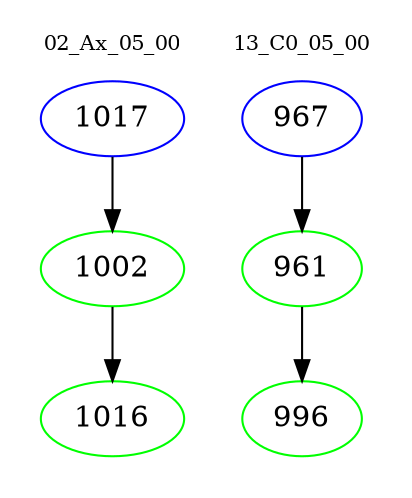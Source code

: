 digraph{
subgraph cluster_0 {
color = white
label = "02_Ax_05_00";
fontsize=10;
T0_1017 [label="1017", color="blue"]
T0_1017 -> T0_1002 [color="black"]
T0_1002 [label="1002", color="green"]
T0_1002 -> T0_1016 [color="black"]
T0_1016 [label="1016", color="green"]
}
subgraph cluster_1 {
color = white
label = "13_C0_05_00";
fontsize=10;
T1_967 [label="967", color="blue"]
T1_967 -> T1_961 [color="black"]
T1_961 [label="961", color="green"]
T1_961 -> T1_996 [color="black"]
T1_996 [label="996", color="green"]
}
}
